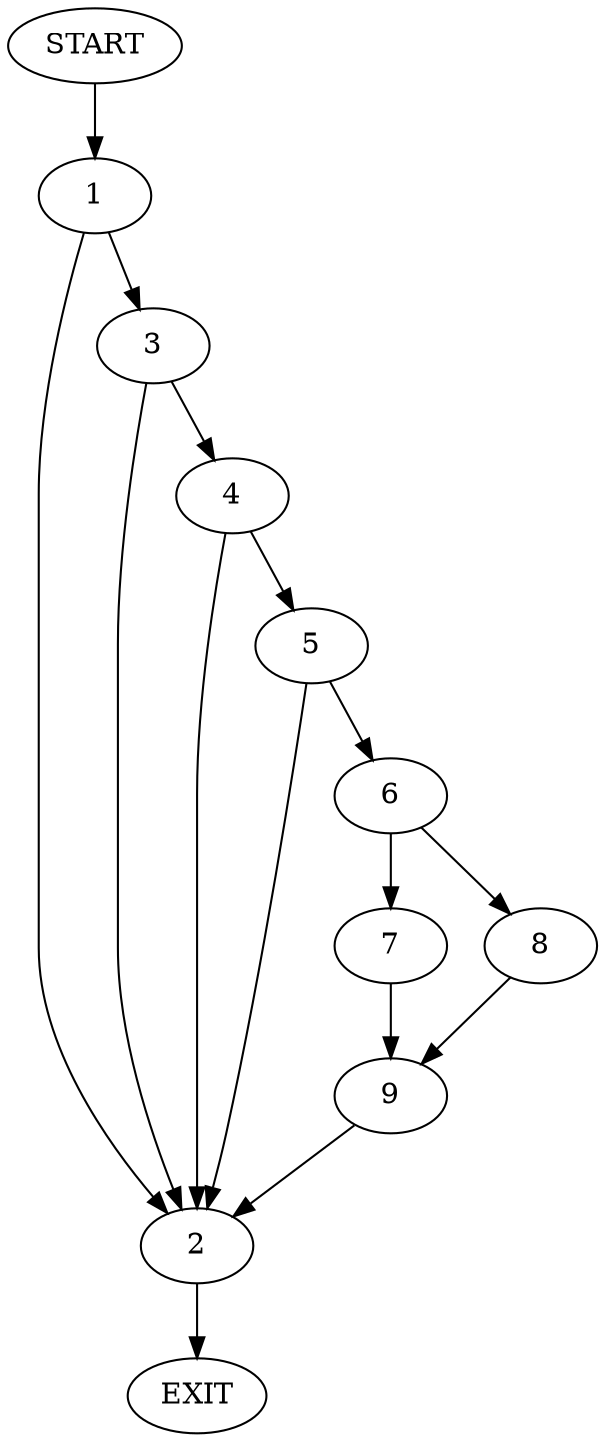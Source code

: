 digraph {
0 [label="START"]
10 [label="EXIT"]
0 -> 1
1 -> 2
1 -> 3
3 -> 2
3 -> 4
2 -> 10
4 -> 2
4 -> 5
5 -> 2
5 -> 6
6 -> 7
6 -> 8
7 -> 9
8 -> 9
9 -> 2
}
